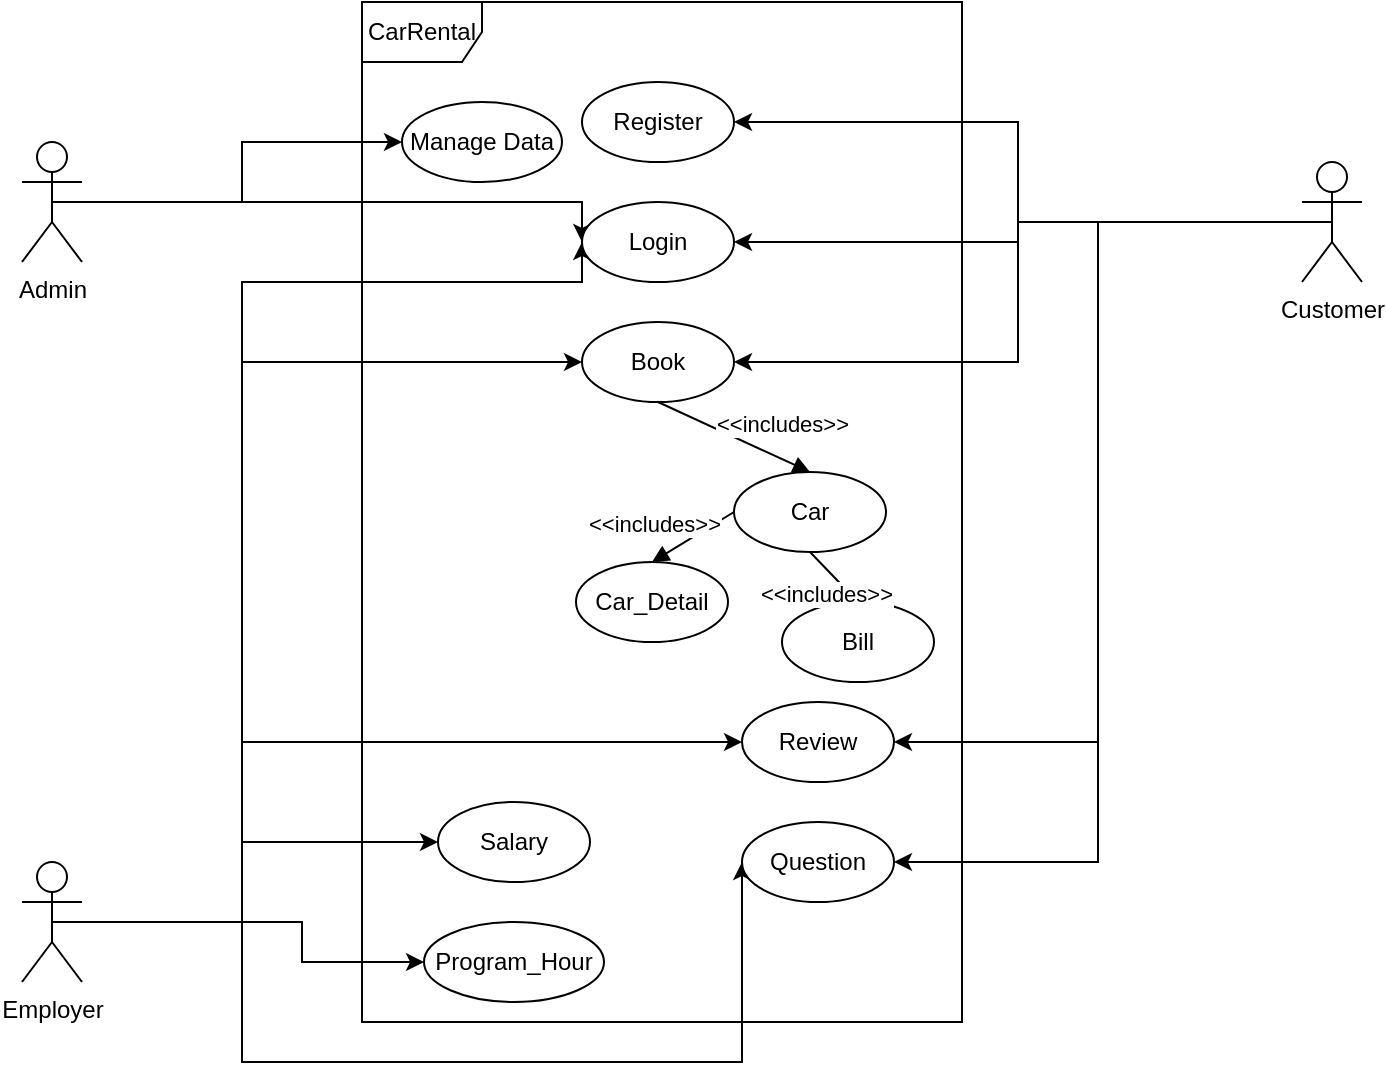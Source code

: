 <mxfile version="17.4.0" type="device"><diagram id="-nN3QqBwMYoElIW-xecS" name="Page-1"><mxGraphModel dx="1038" dy="579" grid="1" gridSize="10" guides="1" tooltips="1" connect="1" arrows="1" fold="1" page="1" pageScale="1" pageWidth="827" pageHeight="1169" math="0" shadow="0"><root><mxCell id="0"/><mxCell id="1" parent="0"/><mxCell id="ZTB9kRvdTtEp3-vW9W3E-12" style="edgeStyle=orthogonalEdgeStyle;rounded=0;orthogonalLoop=1;jettySize=auto;html=1;exitX=0.5;exitY=0.5;exitDx=0;exitDy=0;exitPerimeter=0;entryX=0;entryY=0.5;entryDx=0;entryDy=0;" parent="1" source="ZTB9kRvdTtEp3-vW9W3E-1" target="ZTB9kRvdTtEp3-vW9W3E-7" edge="1"><mxGeometry relative="1" as="geometry"><Array as="points"><mxPoint x="370" y="130"/></Array></mxGeometry></mxCell><mxCell id="ZTB9kRvdTtEp3-vW9W3E-36" style="edgeStyle=orthogonalEdgeStyle;rounded=0;orthogonalLoop=1;jettySize=auto;html=1;exitX=0.5;exitY=0.5;exitDx=0;exitDy=0;exitPerimeter=0;" parent="1" source="ZTB9kRvdTtEp3-vW9W3E-1" target="ZTB9kRvdTtEp3-vW9W3E-35" edge="1"><mxGeometry relative="1" as="geometry"/></mxCell><mxCell id="ZTB9kRvdTtEp3-vW9W3E-1" value="Admin" style="shape=umlActor;verticalLabelPosition=bottom;verticalAlign=top;html=1;" parent="1" vertex="1"><mxGeometry x="90" y="100" width="30" height="60" as="geometry"/></mxCell><mxCell id="ZTB9kRvdTtEp3-vW9W3E-15" style="edgeStyle=orthogonalEdgeStyle;rounded=0;orthogonalLoop=1;jettySize=auto;html=1;exitX=0.5;exitY=0.5;exitDx=0;exitDy=0;exitPerimeter=0;entryX=0;entryY=0.5;entryDx=0;entryDy=0;" parent="1" source="ZTB9kRvdTtEp3-vW9W3E-2" target="ZTB9kRvdTtEp3-vW9W3E-7" edge="1"><mxGeometry relative="1" as="geometry"><Array as="points"><mxPoint x="200" y="490"/><mxPoint x="200" y="170"/><mxPoint x="370" y="170"/></Array></mxGeometry></mxCell><mxCell id="ZTB9kRvdTtEp3-vW9W3E-32" style="edgeStyle=orthogonalEdgeStyle;rounded=0;orthogonalLoop=1;jettySize=auto;html=1;exitX=0.5;exitY=0.5;exitDx=0;exitDy=0;exitPerimeter=0;entryX=0;entryY=0.5;entryDx=0;entryDy=0;" parent="1" source="ZTB9kRvdTtEp3-vW9W3E-2" target="ZTB9kRvdTtEp3-vW9W3E-31" edge="1"><mxGeometry relative="1" as="geometry"><Array as="points"><mxPoint x="200" y="490"/><mxPoint x="200" y="450"/></Array></mxGeometry></mxCell><mxCell id="ZTB9kRvdTtEp3-vW9W3E-33" style="edgeStyle=orthogonalEdgeStyle;rounded=0;orthogonalLoop=1;jettySize=auto;html=1;exitX=0.5;exitY=0.5;exitDx=0;exitDy=0;exitPerimeter=0;entryX=0;entryY=0.5;entryDx=0;entryDy=0;" parent="1" source="ZTB9kRvdTtEp3-vW9W3E-2" target="ZTB9kRvdTtEp3-vW9W3E-30" edge="1"><mxGeometry relative="1" as="geometry"><Array as="points"><mxPoint x="230" y="490"/><mxPoint x="230" y="510"/></Array></mxGeometry></mxCell><mxCell id="hRgzn2LJCUS-eeJfc9st-1" style="edgeStyle=orthogonalEdgeStyle;rounded=0;orthogonalLoop=1;jettySize=auto;html=1;exitX=0.5;exitY=0.5;exitDx=0;exitDy=0;exitPerimeter=0;entryX=0;entryY=0.5;entryDx=0;entryDy=0;" parent="1" source="ZTB9kRvdTtEp3-vW9W3E-2" target="ZTB9kRvdTtEp3-vW9W3E-22" edge="1"><mxGeometry relative="1" as="geometry"><Array as="points"><mxPoint x="200" y="490"/><mxPoint x="200" y="400"/></Array></mxGeometry></mxCell><mxCell id="hRgzn2LJCUS-eeJfc9st-2" style="edgeStyle=orthogonalEdgeStyle;rounded=0;orthogonalLoop=1;jettySize=auto;html=1;exitX=0.5;exitY=0.5;exitDx=0;exitDy=0;exitPerimeter=0;entryX=0;entryY=0.5;entryDx=0;entryDy=0;" parent="1" source="ZTB9kRvdTtEp3-vW9W3E-2" target="ZTB9kRvdTtEp3-vW9W3E-23" edge="1"><mxGeometry relative="1" as="geometry"><Array as="points"><mxPoint x="200" y="490"/><mxPoint x="200" y="560"/><mxPoint x="450" y="560"/></Array></mxGeometry></mxCell><mxCell id="hRgzn2LJCUS-eeJfc9st-3" style="edgeStyle=orthogonalEdgeStyle;rounded=0;orthogonalLoop=1;jettySize=auto;html=1;exitX=0.5;exitY=0.5;exitDx=0;exitDy=0;exitPerimeter=0;entryX=0;entryY=0.5;entryDx=0;entryDy=0;" parent="1" source="ZTB9kRvdTtEp3-vW9W3E-2" target="ZTB9kRvdTtEp3-vW9W3E-8" edge="1"><mxGeometry relative="1" as="geometry"><Array as="points"><mxPoint x="200" y="490"/><mxPoint x="200" y="210"/></Array></mxGeometry></mxCell><mxCell id="ZTB9kRvdTtEp3-vW9W3E-2" value="Employer&lt;br&gt;" style="shape=umlActor;verticalLabelPosition=bottom;verticalAlign=top;html=1;" parent="1" vertex="1"><mxGeometry x="90" y="460" width="30" height="60" as="geometry"/></mxCell><mxCell id="ZTB9kRvdTtEp3-vW9W3E-13" style="edgeStyle=orthogonalEdgeStyle;rounded=0;orthogonalLoop=1;jettySize=auto;html=1;exitX=0.5;exitY=0.5;exitDx=0;exitDy=0;exitPerimeter=0;entryX=1;entryY=0.5;entryDx=0;entryDy=0;" parent="1" source="ZTB9kRvdTtEp3-vW9W3E-3" target="ZTB9kRvdTtEp3-vW9W3E-5" edge="1"><mxGeometry relative="1" as="geometry"/></mxCell><mxCell id="ZTB9kRvdTtEp3-vW9W3E-14" style="edgeStyle=orthogonalEdgeStyle;rounded=0;orthogonalLoop=1;jettySize=auto;html=1;exitX=0.5;exitY=0.5;exitDx=0;exitDy=0;exitPerimeter=0;entryX=1;entryY=0.5;entryDx=0;entryDy=0;" parent="1" source="ZTB9kRvdTtEp3-vW9W3E-3" target="ZTB9kRvdTtEp3-vW9W3E-7" edge="1"><mxGeometry relative="1" as="geometry"/></mxCell><mxCell id="ZTB9kRvdTtEp3-vW9W3E-16" style="edgeStyle=orthogonalEdgeStyle;rounded=0;orthogonalLoop=1;jettySize=auto;html=1;exitX=0.5;exitY=0.5;exitDx=0;exitDy=0;exitPerimeter=0;entryX=1;entryY=0.5;entryDx=0;entryDy=0;" parent="1" source="ZTB9kRvdTtEp3-vW9W3E-3" target="ZTB9kRvdTtEp3-vW9W3E-8" edge="1"><mxGeometry relative="1" as="geometry"/></mxCell><mxCell id="ZTB9kRvdTtEp3-vW9W3E-24" style="edgeStyle=orthogonalEdgeStyle;rounded=0;orthogonalLoop=1;jettySize=auto;html=1;exitX=0.5;exitY=0.5;exitDx=0;exitDy=0;exitPerimeter=0;entryX=1;entryY=0.5;entryDx=0;entryDy=0;" parent="1" source="ZTB9kRvdTtEp3-vW9W3E-3" target="ZTB9kRvdTtEp3-vW9W3E-22" edge="1"><mxGeometry relative="1" as="geometry"/></mxCell><mxCell id="ZTB9kRvdTtEp3-vW9W3E-25" style="edgeStyle=orthogonalEdgeStyle;rounded=0;orthogonalLoop=1;jettySize=auto;html=1;exitX=0.5;exitY=0.5;exitDx=0;exitDy=0;exitPerimeter=0;entryX=1;entryY=0.5;entryDx=0;entryDy=0;" parent="1" source="ZTB9kRvdTtEp3-vW9W3E-3" target="ZTB9kRvdTtEp3-vW9W3E-23" edge="1"><mxGeometry relative="1" as="geometry"/></mxCell><mxCell id="ZTB9kRvdTtEp3-vW9W3E-3" value="Customer&lt;br&gt;" style="shape=umlActor;verticalLabelPosition=bottom;verticalAlign=top;html=1;" parent="1" vertex="1"><mxGeometry x="730" y="110" width="30" height="60" as="geometry"/></mxCell><mxCell id="ZTB9kRvdTtEp3-vW9W3E-4" value="CarRental" style="shape=umlFrame;whiteSpace=wrap;html=1;" parent="1" vertex="1"><mxGeometry x="260" y="30" width="300" height="510" as="geometry"/></mxCell><mxCell id="ZTB9kRvdTtEp3-vW9W3E-5" value="Register&lt;br&gt;" style="ellipse;whiteSpace=wrap;html=1;" parent="1" vertex="1"><mxGeometry x="370" y="70" width="76" height="40" as="geometry"/></mxCell><mxCell id="ZTB9kRvdTtEp3-vW9W3E-7" value="Login" style="ellipse;whiteSpace=wrap;html=1;" parent="1" vertex="1"><mxGeometry x="370" y="130" width="76" height="40" as="geometry"/></mxCell><mxCell id="ZTB9kRvdTtEp3-vW9W3E-8" value="Book" style="ellipse;whiteSpace=wrap;html=1;" parent="1" vertex="1"><mxGeometry x="370" y="190" width="76" height="40" as="geometry"/></mxCell><mxCell id="ZTB9kRvdTtEp3-vW9W3E-9" value="Car" style="ellipse;whiteSpace=wrap;html=1;" parent="1" vertex="1"><mxGeometry x="446" y="265" width="76" height="40" as="geometry"/></mxCell><mxCell id="ZTB9kRvdTtEp3-vW9W3E-19" value="&amp;lt;&amp;lt;includes&amp;gt;&amp;gt;" style="html=1;verticalAlign=bottom;endArrow=block;rounded=0;exitX=0.5;exitY=1;exitDx=0;exitDy=0;entryX=0.5;entryY=0;entryDx=0;entryDy=0;" parent="1" source="ZTB9kRvdTtEp3-vW9W3E-8" target="ZTB9kRvdTtEp3-vW9W3E-9" edge="1"><mxGeometry x="0.546" y="8" width="80" relative="1" as="geometry"><mxPoint x="370" y="290" as="sourcePoint"/><mxPoint x="450" y="290" as="targetPoint"/><mxPoint as="offset"/></mxGeometry></mxCell><mxCell id="ZTB9kRvdTtEp3-vW9W3E-20" value="Bill&lt;br&gt;" style="ellipse;whiteSpace=wrap;html=1;" parent="1" vertex="1"><mxGeometry x="470" y="330" width="76" height="40" as="geometry"/></mxCell><mxCell id="ZTB9kRvdTtEp3-vW9W3E-21" value="&amp;lt;&amp;lt;includes&amp;gt;&amp;gt;" style="html=1;verticalAlign=bottom;endArrow=block;rounded=0;exitX=0.5;exitY=1;exitDx=0;exitDy=0;entryX=0.5;entryY=0;entryDx=0;entryDy=0;" parent="1" source="ZTB9kRvdTtEp3-vW9W3E-9" target="ZTB9kRvdTtEp3-vW9W3E-20" edge="1"><mxGeometry x="0.524" y="-15" width="80" relative="1" as="geometry"><mxPoint x="438" y="270" as="sourcePoint"/><mxPoint x="438" y="310" as="targetPoint"/><mxPoint as="offset"/></mxGeometry></mxCell><mxCell id="ZTB9kRvdTtEp3-vW9W3E-22" value="Review" style="ellipse;whiteSpace=wrap;html=1;" parent="1" vertex="1"><mxGeometry x="450" y="380" width="76" height="40" as="geometry"/></mxCell><mxCell id="ZTB9kRvdTtEp3-vW9W3E-23" value="Question" style="ellipse;whiteSpace=wrap;html=1;" parent="1" vertex="1"><mxGeometry x="450" y="440" width="76" height="40" as="geometry"/></mxCell><mxCell id="ZTB9kRvdTtEp3-vW9W3E-27" value="Car_Detail" style="ellipse;whiteSpace=wrap;html=1;" parent="1" vertex="1"><mxGeometry x="367" y="310" width="76" height="40" as="geometry"/></mxCell><mxCell id="ZTB9kRvdTtEp3-vW9W3E-28" value="&amp;lt;&amp;lt;includes&amp;gt;&amp;gt;" style="html=1;verticalAlign=bottom;endArrow=block;rounded=0;exitX=0;exitY=0.5;exitDx=0;exitDy=0;entryX=0.5;entryY=0;entryDx=0;entryDy=0;" parent="1" source="ZTB9kRvdTtEp3-vW9W3E-9" target="ZTB9kRvdTtEp3-vW9W3E-27" edge="1"><mxGeometry x="0.764" y="-8" width="80" relative="1" as="geometry"><mxPoint x="418" y="240" as="sourcePoint"/><mxPoint x="494" y="275" as="targetPoint"/><mxPoint as="offset"/></mxGeometry></mxCell><mxCell id="ZTB9kRvdTtEp3-vW9W3E-30" value="Program_Hour" style="ellipse;whiteSpace=wrap;html=1;" parent="1" vertex="1"><mxGeometry x="291" y="490" width="90" height="40" as="geometry"/></mxCell><mxCell id="ZTB9kRvdTtEp3-vW9W3E-31" value="Salary" style="ellipse;whiteSpace=wrap;html=1;" parent="1" vertex="1"><mxGeometry x="298" y="430" width="76" height="40" as="geometry"/></mxCell><mxCell id="ZTB9kRvdTtEp3-vW9W3E-35" value="Manage Data" style="ellipse;whiteSpace=wrap;html=1;" parent="1" vertex="1"><mxGeometry x="280" y="80" width="80" height="40" as="geometry"/></mxCell></root></mxGraphModel></diagram></mxfile>